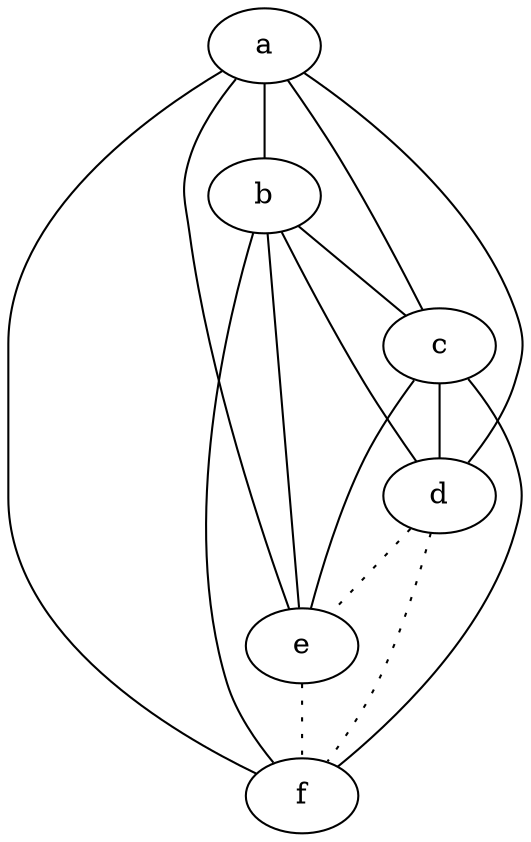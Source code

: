 graph {
a -- b;
a -- c;
a -- d;
a -- e;
a -- f;
b -- c;
b -- d;
b -- e;
b -- f;
c -- d;
c -- e;
c -- f;
d -- e [style=dotted];
d -- f [style=dotted];
e -- f [style=dotted];
}
